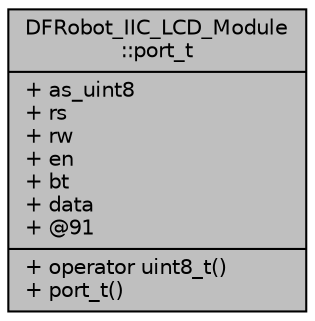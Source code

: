 digraph "DFRobot_IIC_LCD_Module::port_t"
{
  edge [fontname="Helvetica",fontsize="10",labelfontname="Helvetica",labelfontsize="10"];
  node [fontname="Helvetica",fontsize="10",shape=record];
  Node1 [label="{DFRobot_IIC_LCD_Module\l::port_t\n|+ as_uint8\l+ rs\l+ rw\l+ en\l+ bt\l+ data\l+ @91\l|+ operator uint8_t()\l+ port_t()\l}",height=0.2,width=0.4,color="black", fillcolor="grey75", style="filled", fontcolor="black"];
}
